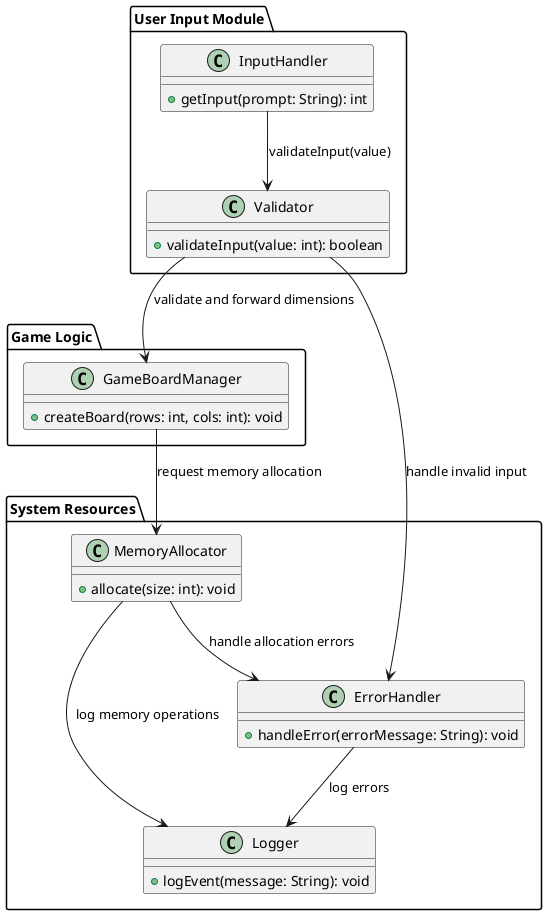 @startuml "T"est 2
package "User Input Module" {
  class InputHandler {
    +getInput(prompt: String): int
  }

  class Validator {
    +validateInput(value: int): boolean
  }
}

package "Game Logic" {
  class GameBoardManager {
    +createBoard(rows: int, cols: int): void
  }
}

package "System Resources" {
  class MemoryAllocator {
    +allocate(size: int): void
  }

  class Logger {
    +logEvent(message: String): void
  }

  class ErrorHandler {
    +handleError(errorMessage: String): void
  }
}

InputHandler --> Validator : validateInput(value)
Validator --> GameBoardManager : validate and forward dimensions
GameBoardManager --> MemoryAllocator : request memory allocation
MemoryAllocator --> Logger : log memory operations
MemoryAllocator --> ErrorHandler : handle allocation errors
Validator --> ErrorHandler : handle invalid input
ErrorHandler --> Logger : log errors
@enduml
